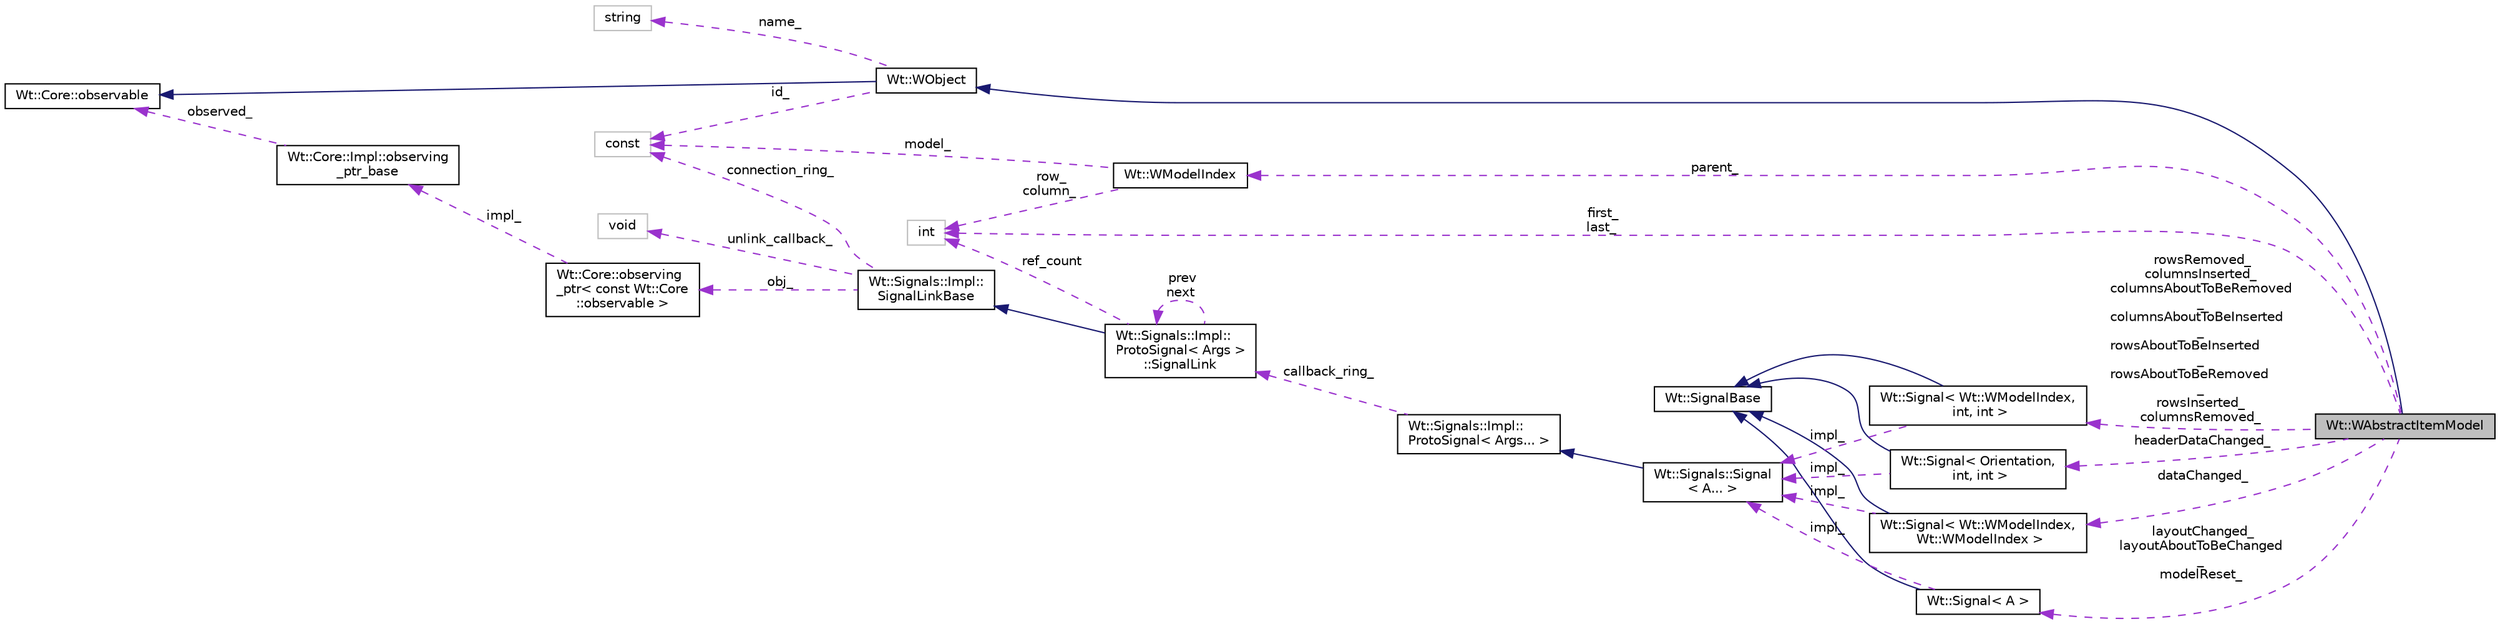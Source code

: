 digraph "Wt::WAbstractItemModel"
{
 // LATEX_PDF_SIZE
  edge [fontname="Helvetica",fontsize="10",labelfontname="Helvetica",labelfontsize="10"];
  node [fontname="Helvetica",fontsize="10",shape=record];
  rankdir="LR";
  Node1 [label="Wt::WAbstractItemModel",height=0.2,width=0.4,color="black", fillcolor="grey75", style="filled", fontcolor="black",tooltip="An abstract model for use with Wt's view classes."];
  Node2 -> Node1 [dir="back",color="midnightblue",fontsize="10",style="solid"];
  Node2 [label="Wt::WObject",height=0.2,width=0.4,color="black", fillcolor="white", style="filled",URL="$classWt_1_1WObject.html",tooltip="A base class for objects that participate in the signal/slot system."];
  Node3 -> Node2 [dir="back",color="midnightblue",fontsize="10",style="solid"];
  Node3 [label="Wt::Core::observable",height=0.2,width=0.4,color="black", fillcolor="white", style="filled",URL="$classWt_1_1Core_1_1observable.html",tooltip="A base class for objects whose life-time can be tracked."];
  Node4 -> Node2 [dir="back",color="darkorchid3",fontsize="10",style="dashed",label=" name_" ];
  Node4 [label="string",height=0.2,width=0.4,color="grey75", fillcolor="white", style="filled",tooltip=" "];
  Node5 -> Node2 [dir="back",color="darkorchid3",fontsize="10",style="dashed",label=" id_" ];
  Node5 [label="const",height=0.2,width=0.4,color="grey75", fillcolor="white", style="filled",tooltip=" "];
  Node6 -> Node1 [dir="back",color="darkorchid3",fontsize="10",style="dashed",label=" layoutChanged_\nlayoutAboutToBeChanged\l_\nmodelReset_" ];
  Node6 [label="Wt::Signal\< A \>",height=0.2,width=0.4,color="black", fillcolor="white", style="filled",URL="$classWt_1_1Signal.html",tooltip="A signal that propagates events to listeners."];
  Node7 -> Node6 [dir="back",color="midnightblue",fontsize="10",style="solid"];
  Node7 [label="Wt::SignalBase",height=0.2,width=0.4,color="black", fillcolor="white", style="filled",URL="$classWt_1_1SignalBase.html",tooltip="Abstract base class of a signal."];
  Node8 -> Node6 [dir="back",color="darkorchid3",fontsize="10",style="dashed",label=" impl_" ];
  Node8 [label="Wt::Signals::Signal\l\< A... \>",height=0.2,width=0.4,color="black", fillcolor="white", style="filled",URL="$structWt_1_1Signals_1_1Signal.html",tooltip=" "];
  Node9 -> Node8 [dir="back",color="midnightblue",fontsize="10",style="solid"];
  Node9 [label="Wt::Signals::Impl::\lProtoSignal\< Args... \>",height=0.2,width=0.4,color="black", fillcolor="white", style="filled",URL="$classWt_1_1Signals_1_1Impl_1_1ProtoSignal.html",tooltip=" "];
  Node10 -> Node9 [dir="back",color="darkorchid3",fontsize="10",style="dashed",label=" callback_ring_" ];
  Node10 [label="Wt::Signals::Impl::\lProtoSignal\< Args \>\l::SignalLink",height=0.2,width=0.4,color="black", fillcolor="white", style="filled",URL="$structWt_1_1Signals_1_1Impl_1_1ProtoSignal_1_1SignalLink.html",tooltip=" "];
  Node11 -> Node10 [dir="back",color="midnightblue",fontsize="10",style="solid"];
  Node11 [label="Wt::Signals::Impl::\lSignalLinkBase",height=0.2,width=0.4,color="black", fillcolor="white", style="filled",URL="$classWt_1_1Signals_1_1Impl_1_1SignalLinkBase.html",tooltip=" "];
  Node12 -> Node11 [dir="back",color="darkorchid3",fontsize="10",style="dashed",label=" unlink_callback_" ];
  Node12 [label="void",height=0.2,width=0.4,color="grey75", fillcolor="white", style="filled",tooltip=" "];
  Node13 -> Node11 [dir="back",color="darkorchid3",fontsize="10",style="dashed",label=" obj_" ];
  Node13 [label="Wt::Core::observing\l_ptr\< const Wt::Core\l::observable \>",height=0.2,width=0.4,color="black", fillcolor="white", style="filled",URL="$classWt_1_1Core_1_1observing__ptr.html",tooltip=" "];
  Node14 -> Node13 [dir="back",color="darkorchid3",fontsize="10",style="dashed",label=" impl_" ];
  Node14 [label="Wt::Core::Impl::observing\l_ptr_base",height=0.2,width=0.4,color="black", fillcolor="white", style="filled",URL="$structWt_1_1Core_1_1Impl_1_1observing__ptr__base.html",tooltip=" "];
  Node3 -> Node14 [dir="back",color="darkorchid3",fontsize="10",style="dashed",label=" observed_" ];
  Node5 -> Node11 [dir="back",color="darkorchid3",fontsize="10",style="dashed",label=" connection_ring_" ];
  Node15 -> Node10 [dir="back",color="darkorchid3",fontsize="10",style="dashed",label=" ref_count" ];
  Node15 [label="int",height=0.2,width=0.4,color="grey75", fillcolor="white", style="filled",tooltip=" "];
  Node10 -> Node10 [dir="back",color="darkorchid3",fontsize="10",style="dashed",label=" prev\nnext" ];
  Node16 -> Node1 [dir="back",color="darkorchid3",fontsize="10",style="dashed",label=" parent_" ];
  Node16 [label="Wt::WModelIndex",height=0.2,width=0.4,color="black", fillcolor="white", style="filled",URL="$classWt_1_1WModelIndex.html",tooltip="A value class that describes an index to an item in a data model."];
  Node15 -> Node16 [dir="back",color="darkorchid3",fontsize="10",style="dashed",label=" row_\ncolumn_" ];
  Node5 -> Node16 [dir="back",color="darkorchid3",fontsize="10",style="dashed",label=" model_" ];
  Node17 -> Node1 [dir="back",color="darkorchid3",fontsize="10",style="dashed",label=" dataChanged_" ];
  Node17 [label="Wt::Signal\< Wt::WModelIndex,\l Wt::WModelIndex \>",height=0.2,width=0.4,color="black", fillcolor="white", style="filled",URL="$classWt_1_1Signal.html",tooltip=" "];
  Node7 -> Node17 [dir="back",color="midnightblue",fontsize="10",style="solid"];
  Node8 -> Node17 [dir="back",color="darkorchid3",fontsize="10",style="dashed",label=" impl_" ];
  Node18 -> Node1 [dir="back",color="darkorchid3",fontsize="10",style="dashed",label=" headerDataChanged_" ];
  Node18 [label="Wt::Signal\< Orientation,\l int, int \>",height=0.2,width=0.4,color="black", fillcolor="white", style="filled",URL="$classWt_1_1Signal.html",tooltip=" "];
  Node7 -> Node18 [dir="back",color="midnightblue",fontsize="10",style="solid"];
  Node8 -> Node18 [dir="back",color="darkorchid3",fontsize="10",style="dashed",label=" impl_" ];
  Node19 -> Node1 [dir="back",color="darkorchid3",fontsize="10",style="dashed",label=" rowsRemoved_\ncolumnsInserted_\ncolumnsAboutToBeRemoved\l_\ncolumnsAboutToBeInserted\l_\nrowsAboutToBeInserted\l_\nrowsAboutToBeRemoved\l_\nrowsInserted_\ncolumnsRemoved_" ];
  Node19 [label="Wt::Signal\< Wt::WModelIndex,\l int, int \>",height=0.2,width=0.4,color="black", fillcolor="white", style="filled",URL="$classWt_1_1Signal.html",tooltip=" "];
  Node7 -> Node19 [dir="back",color="midnightblue",fontsize="10",style="solid"];
  Node8 -> Node19 [dir="back",color="darkorchid3",fontsize="10",style="dashed",label=" impl_" ];
  Node15 -> Node1 [dir="back",color="darkorchid3",fontsize="10",style="dashed",label=" first_\nlast_" ];
}
